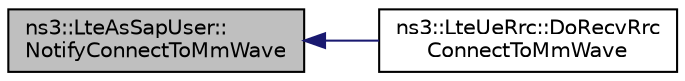 digraph "ns3::LteAsSapUser::NotifyConnectToMmWave"
{
  edge [fontname="Helvetica",fontsize="10",labelfontname="Helvetica",labelfontsize="10"];
  node [fontname="Helvetica",fontsize="10",shape=record];
  rankdir="LR";
  Node1 [label="ns3::LteAsSapUser::\lNotifyConnectToMmWave",height=0.2,width=0.4,color="black", fillcolor="grey75", style="filled", fontcolor="black"];
  Node1 -> Node2 [dir="back",color="midnightblue",fontsize="10",style="solid"];
  Node2 [label="ns3::LteUeRrc::DoRecvRrc\lConnectToMmWave",height=0.2,width=0.4,color="black", fillcolor="white", style="filled",URL="$d7/d1c/classns3_1_1LteUeRrc.html#a5934aa472415b5e9199d8316269c67c6",tooltip="Part of the RRC protocol. Implement the LteUeRrcSapProvider::RecvRrcConnectToMmWave interface..."];
}
